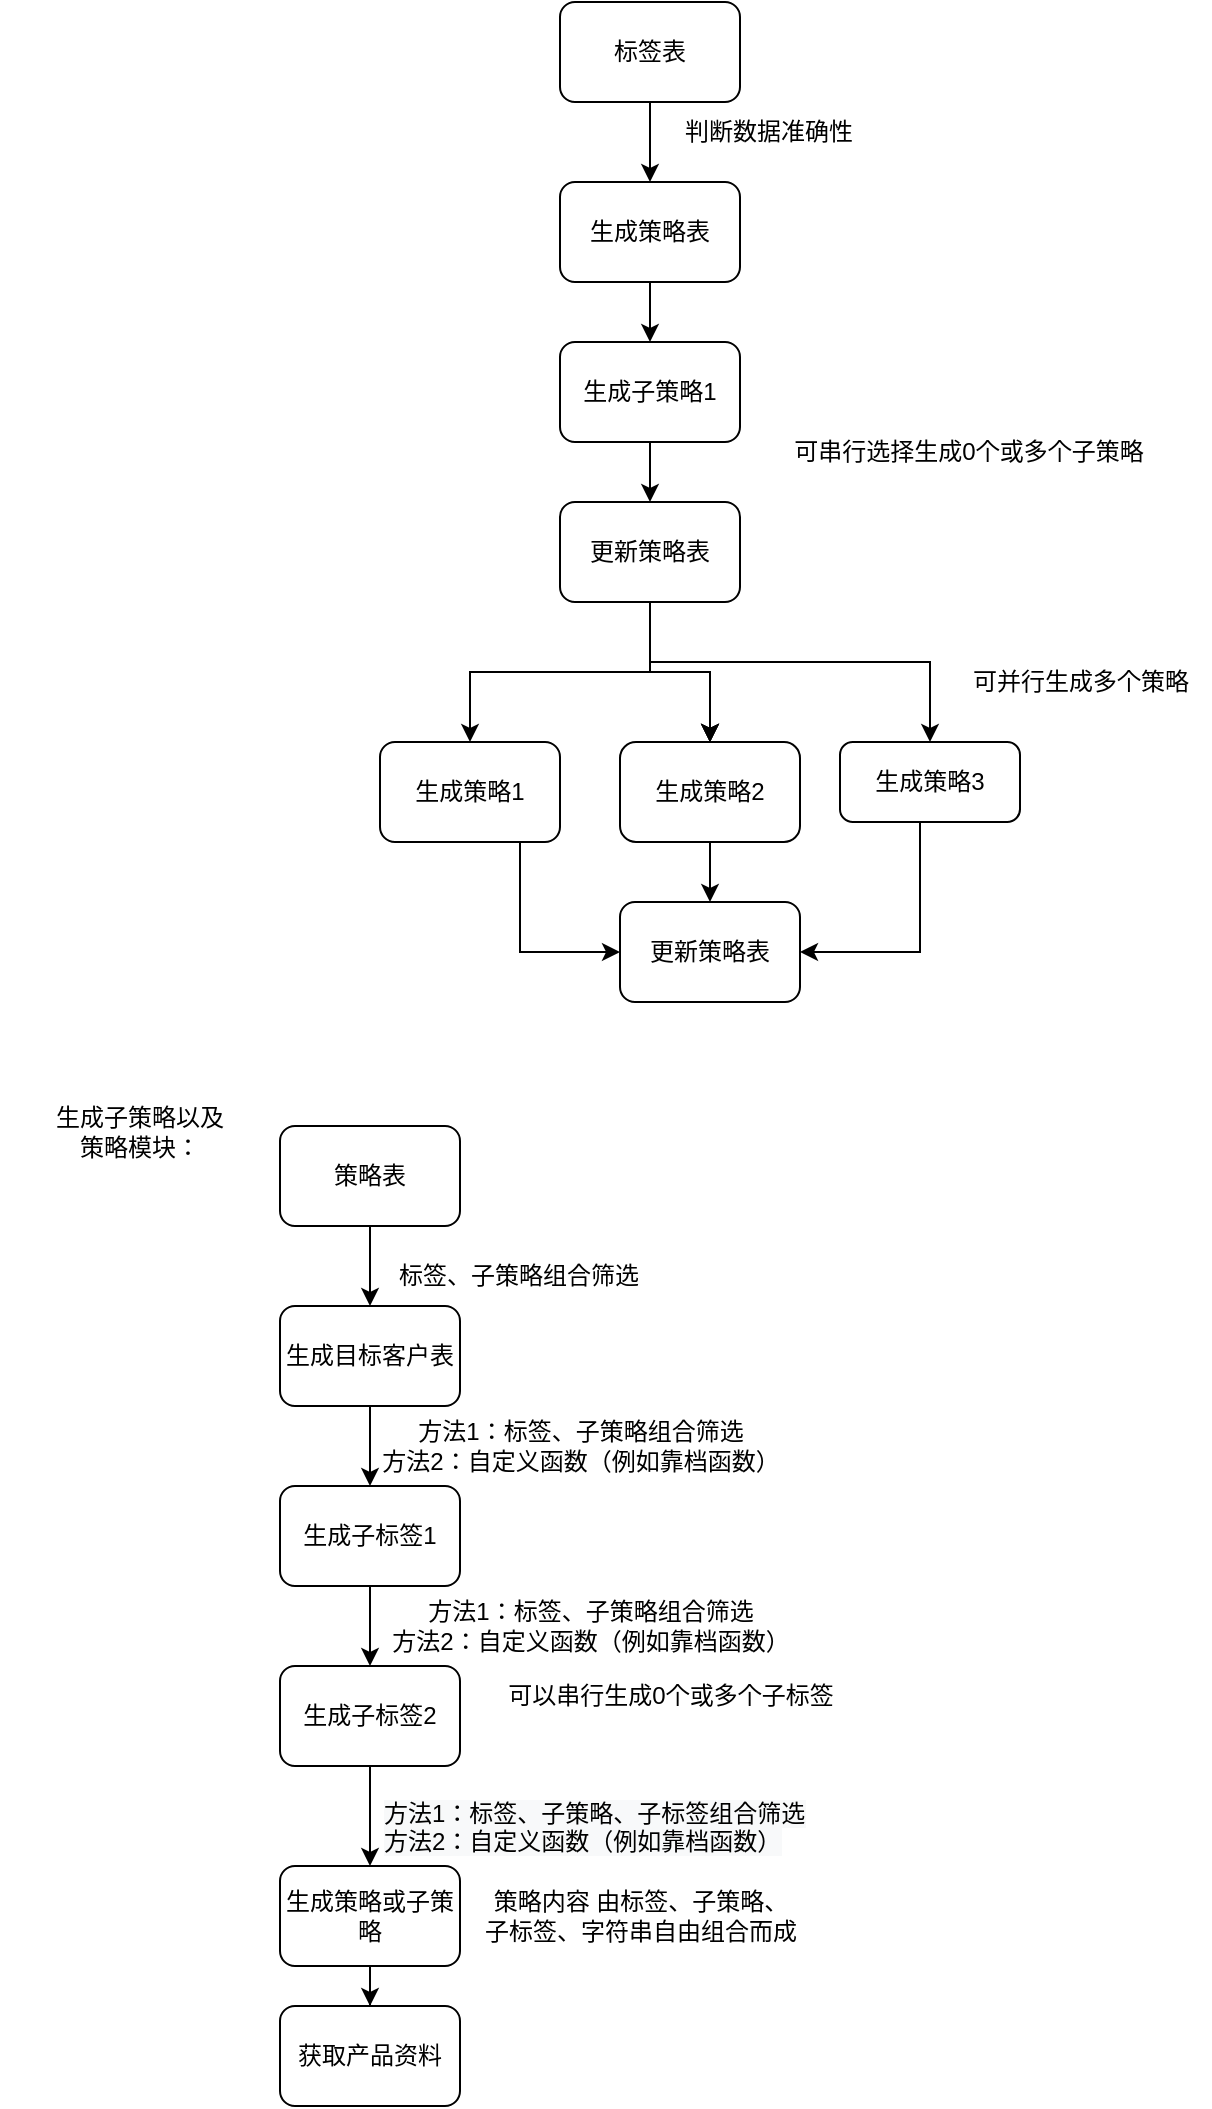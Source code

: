 <mxfile version="20.6.0" type="github">
  <diagram id="y7-Thhto7HRovP2OVoXg" name="第 1 页">
    <mxGraphModel dx="1422" dy="794" grid="1" gridSize="10" guides="1" tooltips="1" connect="1" arrows="1" fold="1" page="1" pageScale="1" pageWidth="827" pageHeight="1169" math="0" shadow="0">
      <root>
        <mxCell id="0" />
        <mxCell id="1" parent="0" />
        <mxCell id="IcPVjVN_6GqL_AtUoOTL-9" value="" style="edgeStyle=orthogonalEdgeStyle;rounded=0;orthogonalLoop=1;jettySize=auto;html=1;" edge="1" parent="1" source="IcPVjVN_6GqL_AtUoOTL-2" target="IcPVjVN_6GqL_AtUoOTL-4">
          <mxGeometry relative="1" as="geometry" />
        </mxCell>
        <mxCell id="IcPVjVN_6GqL_AtUoOTL-2" value="标签表" style="rounded=1;whiteSpace=wrap;html=1;" vertex="1" parent="1">
          <mxGeometry x="310" y="30" width="90" height="50" as="geometry" />
        </mxCell>
        <mxCell id="IcPVjVN_6GqL_AtUoOTL-17" value="" style="edgeStyle=orthogonalEdgeStyle;rounded=0;orthogonalLoop=1;jettySize=auto;html=1;" edge="1" parent="1" source="IcPVjVN_6GqL_AtUoOTL-4" target="IcPVjVN_6GqL_AtUoOTL-11">
          <mxGeometry relative="1" as="geometry" />
        </mxCell>
        <mxCell id="IcPVjVN_6GqL_AtUoOTL-4" value="生成策略表" style="rounded=1;whiteSpace=wrap;html=1;" vertex="1" parent="1">
          <mxGeometry x="310" y="120" width="90" height="50" as="geometry" />
        </mxCell>
        <mxCell id="IcPVjVN_6GqL_AtUoOTL-10" value="判断数据准确性&lt;br&gt;" style="text;html=1;align=center;verticalAlign=middle;resizable=0;points=[];autosize=1;strokeColor=none;fillColor=none;" vertex="1" parent="1">
          <mxGeometry x="359" y="80" width="110" height="30" as="geometry" />
        </mxCell>
        <mxCell id="IcPVjVN_6GqL_AtUoOTL-21" value="" style="edgeStyle=orthogonalEdgeStyle;rounded=0;orthogonalLoop=1;jettySize=auto;html=1;" edge="1" parent="1" source="IcPVjVN_6GqL_AtUoOTL-11" target="IcPVjVN_6GqL_AtUoOTL-18">
          <mxGeometry relative="1" as="geometry" />
        </mxCell>
        <mxCell id="IcPVjVN_6GqL_AtUoOTL-11" value="生成子策略1" style="rounded=1;whiteSpace=wrap;html=1;" vertex="1" parent="1">
          <mxGeometry x="310" y="200" width="90" height="50" as="geometry" />
        </mxCell>
        <mxCell id="IcPVjVN_6GqL_AtUoOTL-23" value="" style="edgeStyle=orthogonalEdgeStyle;rounded=0;orthogonalLoop=1;jettySize=auto;html=1;" edge="1" parent="1" source="IcPVjVN_6GqL_AtUoOTL-18" target="IcPVjVN_6GqL_AtUoOTL-22">
          <mxGeometry relative="1" as="geometry" />
        </mxCell>
        <mxCell id="IcPVjVN_6GqL_AtUoOTL-25" value="" style="edgeStyle=orthogonalEdgeStyle;rounded=0;orthogonalLoop=1;jettySize=auto;html=1;" edge="1" parent="1" source="IcPVjVN_6GqL_AtUoOTL-18" target="IcPVjVN_6GqL_AtUoOTL-24">
          <mxGeometry relative="1" as="geometry" />
        </mxCell>
        <mxCell id="IcPVjVN_6GqL_AtUoOTL-30" value="" style="edgeStyle=orthogonalEdgeStyle;rounded=0;orthogonalLoop=1;jettySize=auto;html=1;" edge="1" parent="1" source="IcPVjVN_6GqL_AtUoOTL-18" target="IcPVjVN_6GqL_AtUoOTL-24">
          <mxGeometry relative="1" as="geometry" />
        </mxCell>
        <mxCell id="IcPVjVN_6GqL_AtUoOTL-31" value="" style="edgeStyle=orthogonalEdgeStyle;rounded=0;orthogonalLoop=1;jettySize=auto;html=1;" edge="1" parent="1" source="IcPVjVN_6GqL_AtUoOTL-18" target="IcPVjVN_6GqL_AtUoOTL-24">
          <mxGeometry relative="1" as="geometry" />
        </mxCell>
        <mxCell id="IcPVjVN_6GqL_AtUoOTL-32" value="" style="edgeStyle=orthogonalEdgeStyle;rounded=0;orthogonalLoop=1;jettySize=auto;html=1;" edge="1" parent="1" source="IcPVjVN_6GqL_AtUoOTL-18" target="IcPVjVN_6GqL_AtUoOTL-24">
          <mxGeometry relative="1" as="geometry" />
        </mxCell>
        <mxCell id="IcPVjVN_6GqL_AtUoOTL-34" style="edgeStyle=orthogonalEdgeStyle;rounded=0;orthogonalLoop=1;jettySize=auto;html=1;" edge="1" parent="1" source="IcPVjVN_6GqL_AtUoOTL-18" target="IcPVjVN_6GqL_AtUoOTL-33">
          <mxGeometry relative="1" as="geometry">
            <Array as="points">
              <mxPoint x="355" y="360" />
              <mxPoint x="495" y="360" />
            </Array>
          </mxGeometry>
        </mxCell>
        <mxCell id="IcPVjVN_6GqL_AtUoOTL-18" value="更新策略表" style="rounded=1;whiteSpace=wrap;html=1;" vertex="1" parent="1">
          <mxGeometry x="310" y="280" width="90" height="50" as="geometry" />
        </mxCell>
        <mxCell id="IcPVjVN_6GqL_AtUoOTL-20" value="可串行选择生成0个或多个子策略" style="text;html=1;align=center;verticalAlign=middle;resizable=0;points=[];autosize=1;strokeColor=none;fillColor=none;" vertex="1" parent="1">
          <mxGeometry x="414" y="240" width="200" height="30" as="geometry" />
        </mxCell>
        <mxCell id="IcPVjVN_6GqL_AtUoOTL-59" style="edgeStyle=orthogonalEdgeStyle;rounded=0;orthogonalLoop=1;jettySize=auto;html=1;entryX=0;entryY=0.5;entryDx=0;entryDy=0;" edge="1" parent="1" source="IcPVjVN_6GqL_AtUoOTL-22" target="IcPVjVN_6GqL_AtUoOTL-54">
          <mxGeometry relative="1" as="geometry">
            <Array as="points">
              <mxPoint x="290" y="505" />
            </Array>
          </mxGeometry>
        </mxCell>
        <mxCell id="IcPVjVN_6GqL_AtUoOTL-22" value="生成策略1" style="rounded=1;whiteSpace=wrap;html=1;" vertex="1" parent="1">
          <mxGeometry x="220" y="400" width="90" height="50" as="geometry" />
        </mxCell>
        <mxCell id="IcPVjVN_6GqL_AtUoOTL-60" value="" style="edgeStyle=orthogonalEdgeStyle;rounded=0;orthogonalLoop=1;jettySize=auto;html=1;" edge="1" parent="1" source="IcPVjVN_6GqL_AtUoOTL-24" target="IcPVjVN_6GqL_AtUoOTL-54">
          <mxGeometry relative="1" as="geometry" />
        </mxCell>
        <mxCell id="IcPVjVN_6GqL_AtUoOTL-24" value="生成策略2" style="rounded=1;whiteSpace=wrap;html=1;arcSize=16;" vertex="1" parent="1">
          <mxGeometry x="340" y="400" width="90" height="50" as="geometry" />
        </mxCell>
        <mxCell id="IcPVjVN_6GqL_AtUoOTL-70" style="edgeStyle=orthogonalEdgeStyle;rounded=0;orthogonalLoop=1;jettySize=auto;html=1;entryX=1;entryY=0.5;entryDx=0;entryDy=0;" edge="1" parent="1" source="IcPVjVN_6GqL_AtUoOTL-33" target="IcPVjVN_6GqL_AtUoOTL-54">
          <mxGeometry relative="1" as="geometry">
            <Array as="points">
              <mxPoint x="490" y="505" />
            </Array>
          </mxGeometry>
        </mxCell>
        <mxCell id="IcPVjVN_6GqL_AtUoOTL-33" value="生成策略3" style="rounded=1;whiteSpace=wrap;html=1;arcSize=16;" vertex="1" parent="1">
          <mxGeometry x="450" y="400" width="90" height="40" as="geometry" />
        </mxCell>
        <mxCell id="IcPVjVN_6GqL_AtUoOTL-35" value="可并行生成多个策略" style="text;html=1;align=center;verticalAlign=middle;resizable=0;points=[];autosize=1;strokeColor=none;fillColor=none;" vertex="1" parent="1">
          <mxGeometry x="505" y="355" width="130" height="30" as="geometry" />
        </mxCell>
        <mxCell id="IcPVjVN_6GqL_AtUoOTL-36" value="生成子策略以及&lt;br&gt;策略模块：" style="text;html=1;strokeColor=none;fillColor=none;align=center;verticalAlign=middle;whiteSpace=wrap;rounded=0;" vertex="1" parent="1">
          <mxGeometry x="30" y="592" width="140" height="5" as="geometry" />
        </mxCell>
        <mxCell id="IcPVjVN_6GqL_AtUoOTL-39" value="" style="edgeStyle=orthogonalEdgeStyle;rounded=0;orthogonalLoop=1;jettySize=auto;html=1;" edge="1" parent="1" source="IcPVjVN_6GqL_AtUoOTL-37" target="IcPVjVN_6GqL_AtUoOTL-38">
          <mxGeometry relative="1" as="geometry" />
        </mxCell>
        <mxCell id="IcPVjVN_6GqL_AtUoOTL-37" value="策略表" style="rounded=1;whiteSpace=wrap;html=1;" vertex="1" parent="1">
          <mxGeometry x="170" y="592" width="90" height="50" as="geometry" />
        </mxCell>
        <mxCell id="IcPVjVN_6GqL_AtUoOTL-42" value="" style="edgeStyle=orthogonalEdgeStyle;rounded=0;orthogonalLoop=1;jettySize=auto;html=1;" edge="1" parent="1" source="IcPVjVN_6GqL_AtUoOTL-38" target="IcPVjVN_6GqL_AtUoOTL-41">
          <mxGeometry relative="1" as="geometry" />
        </mxCell>
        <mxCell id="IcPVjVN_6GqL_AtUoOTL-38" value="生成目标客户表" style="rounded=1;whiteSpace=wrap;html=1;" vertex="1" parent="1">
          <mxGeometry x="170" y="682" width="90" height="50" as="geometry" />
        </mxCell>
        <mxCell id="IcPVjVN_6GqL_AtUoOTL-40" value="标签、子策略组合筛选" style="text;html=1;align=center;verticalAlign=middle;resizable=0;points=[];autosize=1;strokeColor=none;fillColor=none;" vertex="1" parent="1">
          <mxGeometry x="219" y="652" width="140" height="30" as="geometry" />
        </mxCell>
        <mxCell id="IcPVjVN_6GqL_AtUoOTL-46" value="" style="edgeStyle=orthogonalEdgeStyle;rounded=0;orthogonalLoop=1;jettySize=auto;html=1;" edge="1" parent="1" source="IcPVjVN_6GqL_AtUoOTL-41" target="IcPVjVN_6GqL_AtUoOTL-45">
          <mxGeometry relative="1" as="geometry" />
        </mxCell>
        <mxCell id="IcPVjVN_6GqL_AtUoOTL-41" value="生成子标签1" style="rounded=1;whiteSpace=wrap;html=1;" vertex="1" parent="1">
          <mxGeometry x="170" y="772" width="90" height="50" as="geometry" />
        </mxCell>
        <mxCell id="IcPVjVN_6GqL_AtUoOTL-43" value="方法1：标签、子策略组合筛选&lt;br&gt;方法2：自定义函数（例如靠档函数）" style="text;html=1;align=center;verticalAlign=middle;resizable=0;points=[];autosize=1;strokeColor=none;fillColor=none;" vertex="1" parent="1">
          <mxGeometry x="210" y="732" width="220" height="40" as="geometry" />
        </mxCell>
        <mxCell id="IcPVjVN_6GqL_AtUoOTL-44" value="可以串行生成0个或多个子标签" style="text;html=1;align=center;verticalAlign=middle;resizable=0;points=[];autosize=1;strokeColor=none;fillColor=none;" vertex="1" parent="1">
          <mxGeometry x="270" y="862" width="190" height="30" as="geometry" />
        </mxCell>
        <mxCell id="IcPVjVN_6GqL_AtUoOTL-49" value="" style="edgeStyle=orthogonalEdgeStyle;rounded=0;orthogonalLoop=1;jettySize=auto;html=1;" edge="1" parent="1" source="IcPVjVN_6GqL_AtUoOTL-45" target="IcPVjVN_6GqL_AtUoOTL-48">
          <mxGeometry relative="1" as="geometry" />
        </mxCell>
        <mxCell id="IcPVjVN_6GqL_AtUoOTL-45" value="生成子标签2" style="rounded=1;whiteSpace=wrap;html=1;" vertex="1" parent="1">
          <mxGeometry x="170" y="862" width="90" height="50" as="geometry" />
        </mxCell>
        <mxCell id="IcPVjVN_6GqL_AtUoOTL-47" value="方法1：标签、子策略组合筛选&lt;br&gt;方法2：自定义函数（例如靠档函数）" style="text;html=1;align=center;verticalAlign=middle;resizable=0;points=[];autosize=1;strokeColor=none;fillColor=none;" vertex="1" parent="1">
          <mxGeometry x="215" y="822" width="220" height="40" as="geometry" />
        </mxCell>
        <mxCell id="IcPVjVN_6GqL_AtUoOTL-53" value="" style="edgeStyle=orthogonalEdgeStyle;rounded=0;orthogonalLoop=1;jettySize=auto;html=1;" edge="1" parent="1" source="IcPVjVN_6GqL_AtUoOTL-48" target="IcPVjVN_6GqL_AtUoOTL-52">
          <mxGeometry relative="1" as="geometry" />
        </mxCell>
        <mxCell id="IcPVjVN_6GqL_AtUoOTL-48" value="生成策略或子策略" style="rounded=1;whiteSpace=wrap;html=1;" vertex="1" parent="1">
          <mxGeometry x="170" y="962" width="90" height="50" as="geometry" />
        </mxCell>
        <mxCell id="IcPVjVN_6GqL_AtUoOTL-50" value="&lt;span style=&quot;color: rgb(0, 0, 0); font-family: Helvetica; font-size: 12px; font-style: normal; font-variant-ligatures: normal; font-variant-caps: normal; font-weight: 400; letter-spacing: normal; orphans: 2; text-align: center; text-indent: 0px; text-transform: none; widows: 2; word-spacing: 0px; -webkit-text-stroke-width: 0px; background-color: rgb(248, 249, 250); text-decoration-thickness: initial; text-decoration-style: initial; text-decoration-color: initial; float: none; display: inline !important;&quot;&gt;方法1：标签、子策略、子标签组合筛选&lt;/span&gt;&lt;br style=&quot;color: rgb(0, 0, 0); font-family: Helvetica; font-size: 12px; font-style: normal; font-variant-ligatures: normal; font-variant-caps: normal; font-weight: 400; letter-spacing: normal; orphans: 2; text-align: center; text-indent: 0px; text-transform: none; widows: 2; word-spacing: 0px; -webkit-text-stroke-width: 0px; background-color: rgb(248, 249, 250); text-decoration-thickness: initial; text-decoration-style: initial; text-decoration-color: initial;&quot;&gt;&lt;span style=&quot;color: rgb(0, 0, 0); font-family: Helvetica; font-size: 12px; font-style: normal; font-variant-ligatures: normal; font-variant-caps: normal; font-weight: 400; letter-spacing: normal; orphans: 2; text-align: center; text-indent: 0px; text-transform: none; widows: 2; word-spacing: 0px; -webkit-text-stroke-width: 0px; background-color: rgb(248, 249, 250); text-decoration-thickness: initial; text-decoration-style: initial; text-decoration-color: initial; float: none; display: inline !important;&quot;&gt;方法2：自定义函数（例如靠档函数）&lt;/span&gt;" style="text;whiteSpace=wrap;html=1;" vertex="1" parent="1">
          <mxGeometry x="220" y="922" width="230" height="50" as="geometry" />
        </mxCell>
        <mxCell id="IcPVjVN_6GqL_AtUoOTL-51" value="策略内容 由标签、子策略、&lt;br&gt;子标签、字符串自由组合而成" style="text;html=1;align=center;verticalAlign=middle;resizable=0;points=[];autosize=1;strokeColor=none;fillColor=none;" vertex="1" parent="1">
          <mxGeometry x="260" y="967" width="180" height="40" as="geometry" />
        </mxCell>
        <mxCell id="IcPVjVN_6GqL_AtUoOTL-52" value="获取产品资料" style="rounded=1;whiteSpace=wrap;html=1;" vertex="1" parent="1">
          <mxGeometry x="170" y="1032" width="90" height="50" as="geometry" />
        </mxCell>
        <mxCell id="IcPVjVN_6GqL_AtUoOTL-54" value="更新策略表" style="rounded=1;whiteSpace=wrap;html=1;" vertex="1" parent="1">
          <mxGeometry x="340" y="480" width="90" height="50" as="geometry" />
        </mxCell>
      </root>
    </mxGraphModel>
  </diagram>
</mxfile>
